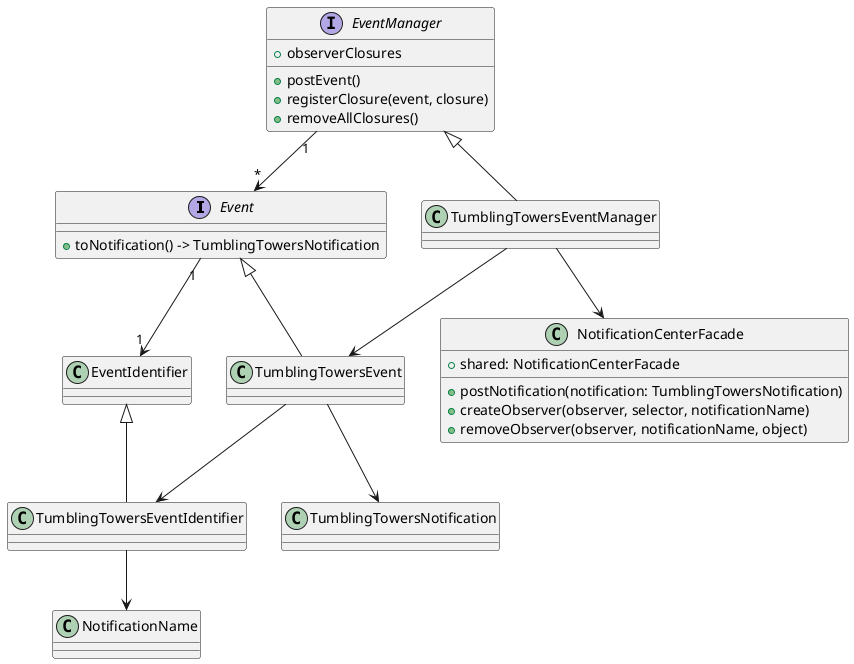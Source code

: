 @startuml
interface Event {
+ toNotification() -> TumblingTowersNotification
}

class EventIdentifier

interface EventManager {
+ observerClosures 
+ postEvent()
+ registerClosure(event, closure)
+ removeAllClosures()
}
class EventIdentifier

class TumblingTowersEventIdentifier extends EventIdentifier
class TumblingTowersEvent extends Event
class TumblingTowersEventManager extends EventManager


class NotificationCenterFacade {
   + shared: NotificationCenterFacade
   + postNotification(notification: TumblingTowersNotification)
   + createObserver(observer, selector, notificationName)
   + removeObserver(observer, notificationName, object)
}


EventManager "1"-->"*" Event
Event "1"-->"1" EventIdentifier
TumblingTowersEventManager --> TumblingTowersEvent
TumblingTowersEvent --> TumblingTowersEventIdentifier

TumblingTowersEventIdentifier --> NotificationName
TumblingTowersEvent --> TumblingTowersNotification
TumblingTowersEventManager --> NotificationCenterFacade
@enduml